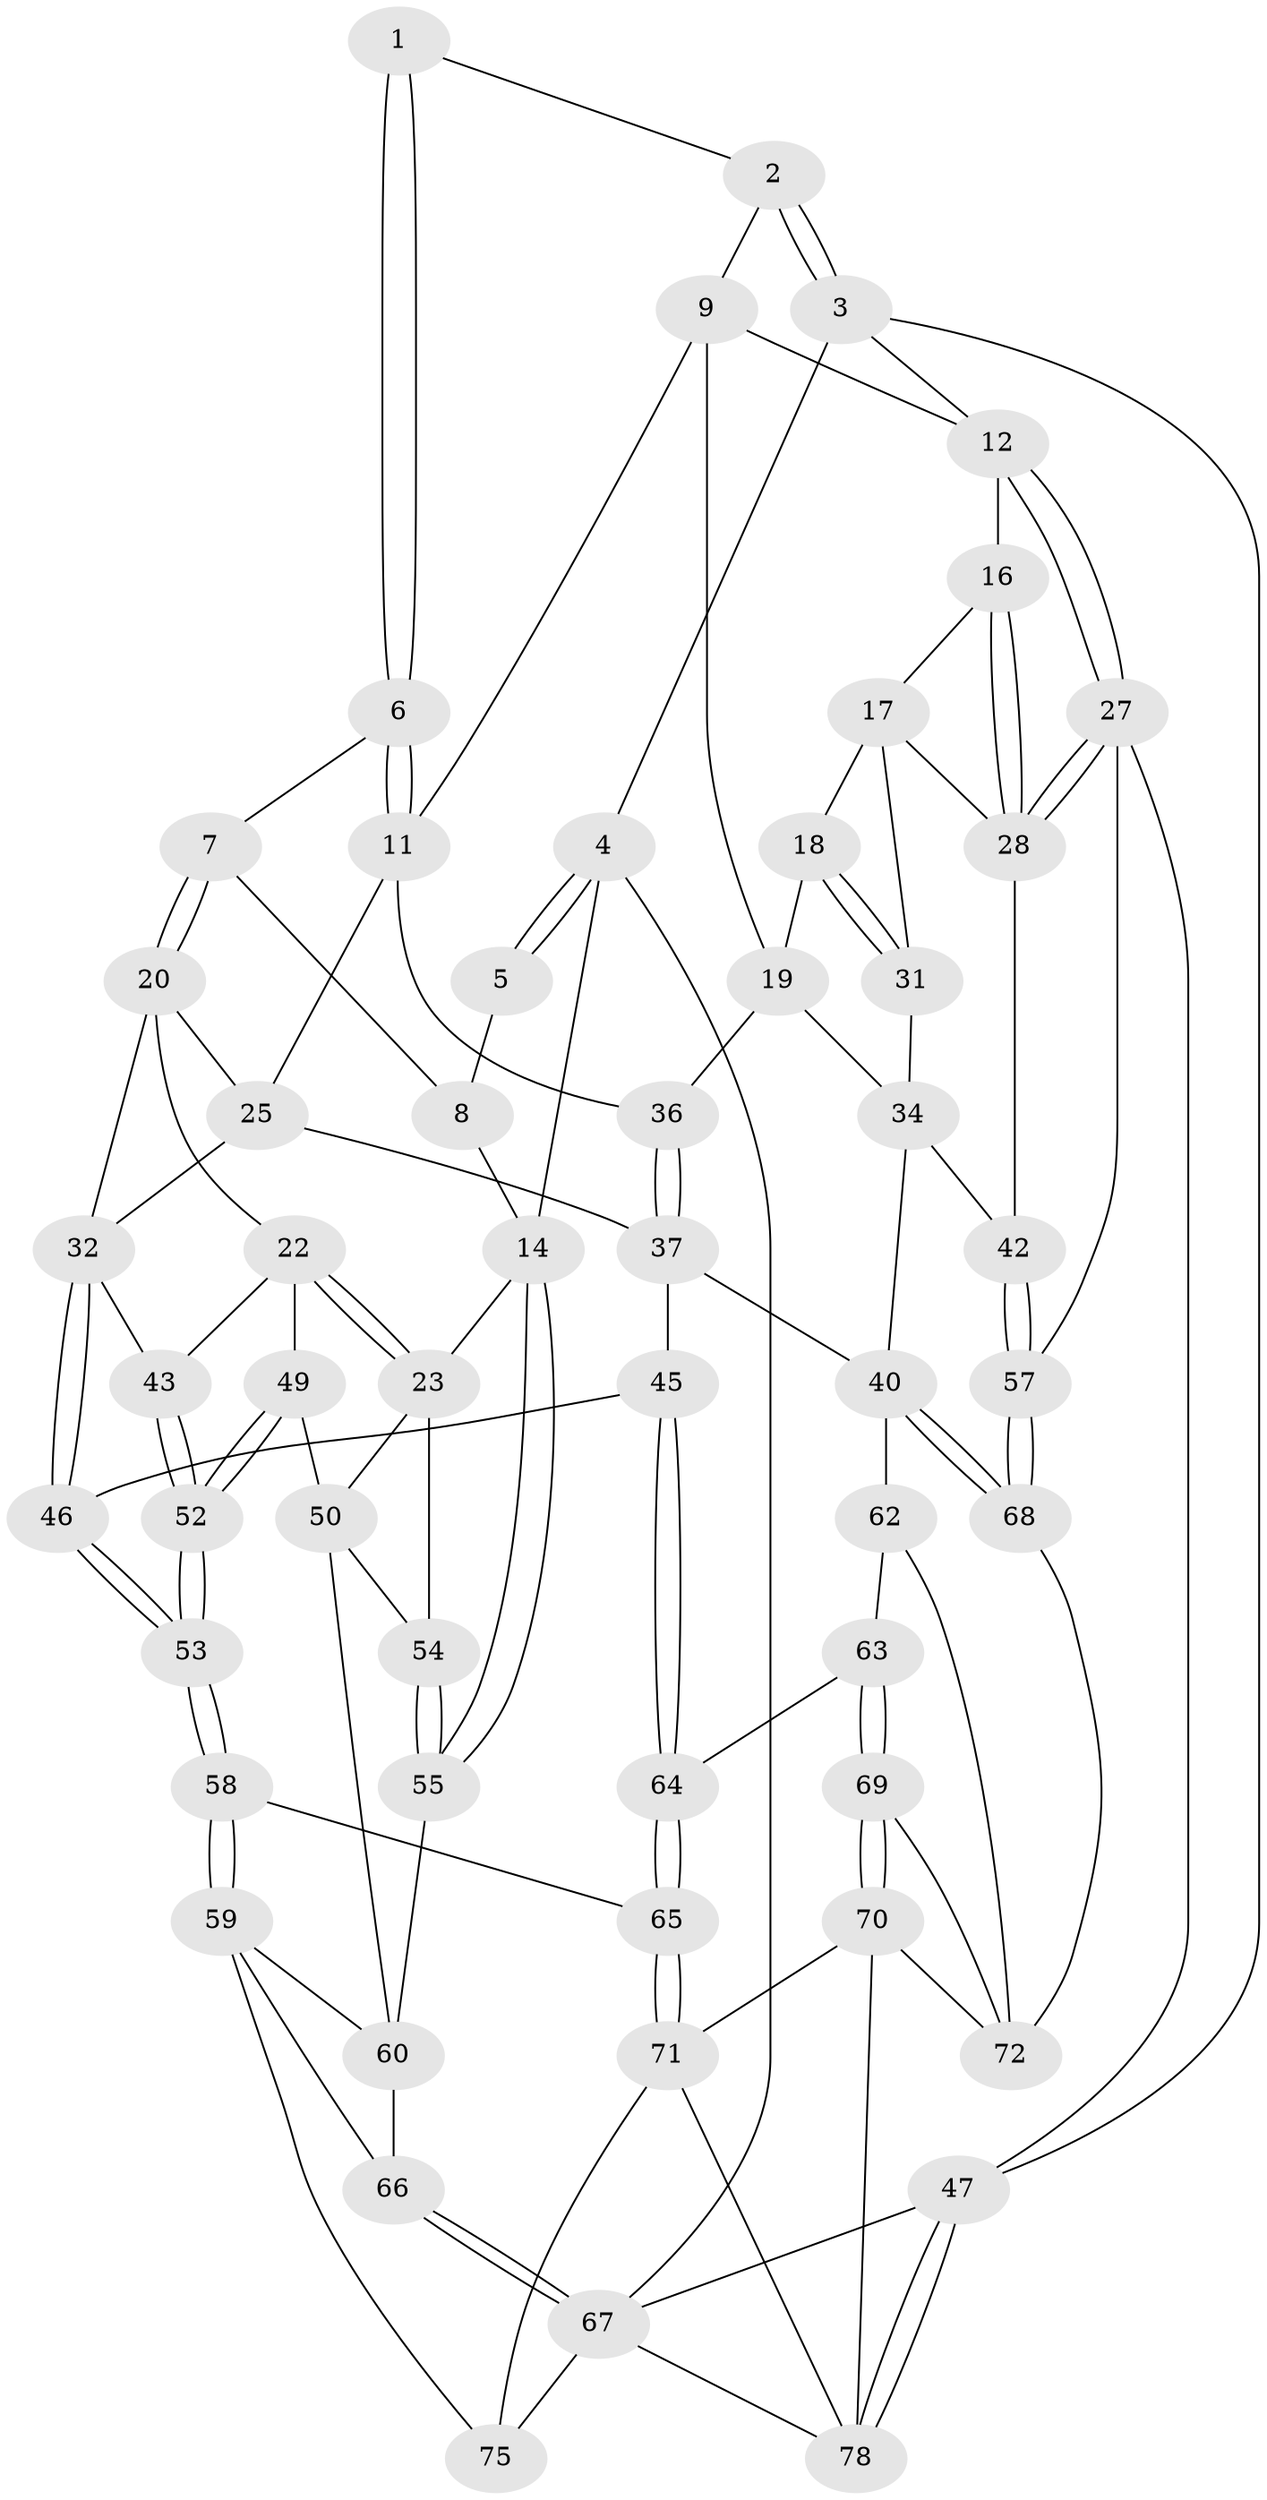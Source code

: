 // Generated by graph-tools (version 1.1) at 2025/24/03/03/25 07:24:39]
// undirected, 56 vertices, 127 edges
graph export_dot {
graph [start="1"]
  node [color=gray90,style=filled];
  1 [pos="+0.37049326614960604+0"];
  2 [pos="+0.7994822104511815+0"];
  3 [pos="+1+0"];
  4 [pos="+0+0"];
  5 [pos="+0.20795158435495742+0"];
  6 [pos="+0.3568427687831124+0.1405080014953227"];
  7 [pos="+0.3511698227330089+0.14360135117062608"];
  8 [pos="+0.12242736894550782+0.13849323285360868"];
  9 [pos="+0.6352225575889043+0.10912848285958256",super="+10"];
  11 [pos="+0.5395157366499141+0.24309460383067585",super="+24"];
  12 [pos="+1+0",super="+13"];
  14 [pos="+0+0.18718327644904068",super="+15"];
  16 [pos="+0.9170912318478753+0.1862570075967447"];
  17 [pos="+0.8395387206934727+0.2373971437314619",super="+30"];
  18 [pos="+0.7506824127030649+0.2629732094635541"];
  19 [pos="+0.5756819484766349+0.248958304610972",super="+35"];
  20 [pos="+0.3497558387976351+0.1464066168328177",super="+21"];
  22 [pos="+0+0.32847864228555035",super="+44"];
  23 [pos="+0+0.2640684989853943",super="+51"];
  25 [pos="+0.4623726087600021+0.37085222624178404",super="+26"];
  27 [pos="+1+0.47843656267078194",super="+48"];
  28 [pos="+0.9469630907257836+0.43823456870234784",super="+29"];
  31 [pos="+0.7690659757985084+0.42563856980253095"];
  32 [pos="+0.2693852291870305+0.4373201243983375",super="+33"];
  34 [pos="+0.7328004605837436+0.43942195394298983",super="+39"];
  36 [pos="+0.5987197355672373+0.5027327805877879"];
  37 [pos="+0.5973395162142507+0.5091103186441199",super="+38"];
  40 [pos="+0.7109637314244212+0.5820130536267697",super="+41"];
  42 [pos="+0.8596063961234347+0.5668582222460549"];
  43 [pos="+0.21593226415841643+0.4383853939123225"];
  45 [pos="+0.3957616964846743+0.5362345689051662"];
  46 [pos="+0.28268032713251684+0.46986102190199963"];
  47 [pos="+1+1"];
  49 [pos="+0.09714654308462593+0.5212318561608621"];
  50 [pos="+0.06779962262541728+0.5316067862637059",super="+56"];
  52 [pos="+0.13210554817493358+0.5853177687875089"];
  53 [pos="+0.1678878497751567+0.6664293539310167"];
  54 [pos="+0.018980599803000632+0.5378777461801383"];
  55 [pos="+0+0.6185328087182431"];
  57 [pos="+0.9495871552118925+0.7691452599326402"];
  58 [pos="+0.1676569632588542+0.6834269104450266"];
  59 [pos="+0.12531841209034805+0.7196653149027343",super="+76"];
  60 [pos="+0+0.6994524134032654",super="+61"];
  62 [pos="+0.5991066089663162+0.6107805329299104"];
  63 [pos="+0.40600975668501627+0.575240351179443"];
  64 [pos="+0.39881335401673174+0.5676573244142321"];
  65 [pos="+0.258505892850493+0.6974929072327698"];
  66 [pos="+0+1"];
  67 [pos="+0+1",super="+80"];
  68 [pos="+0.7867232178721345+0.7706567875767949"];
  69 [pos="+0.4811680243289337+0.7622294390366052"];
  70 [pos="+0.47535482206877816+0.7812700524236328",super="+77"];
  71 [pos="+0.4052064546750379+0.8157117713771401",super="+74"];
  72 [pos="+0.740341480859036+0.7838242142278133",super="+73"];
  75 [pos="+0.21562643579136698+0.9468620604652087"];
  78 [pos="+0.6525951945409509+1",super="+79"];
  1 -- 2;
  1 -- 6;
  1 -- 6;
  2 -- 3;
  2 -- 3;
  2 -- 9;
  3 -- 4;
  3 -- 12;
  3 -- 47;
  4 -- 5;
  4 -- 5;
  4 -- 14;
  4 -- 67;
  5 -- 8;
  6 -- 7;
  6 -- 11;
  6 -- 11;
  7 -- 8;
  7 -- 20;
  7 -- 20;
  8 -- 14;
  9 -- 12;
  9 -- 11;
  9 -- 19;
  11 -- 25;
  11 -- 36;
  12 -- 27;
  12 -- 27;
  12 -- 16;
  14 -- 55;
  14 -- 55;
  14 -- 23;
  16 -- 17;
  16 -- 28;
  16 -- 28;
  17 -- 18;
  17 -- 31;
  17 -- 28;
  18 -- 19;
  18 -- 31;
  18 -- 31;
  19 -- 34;
  19 -- 36;
  20 -- 25;
  20 -- 32;
  20 -- 22;
  22 -- 23;
  22 -- 23;
  22 -- 49;
  22 -- 43;
  23 -- 50;
  23 -- 54;
  25 -- 32;
  25 -- 37;
  27 -- 28;
  27 -- 28;
  27 -- 57;
  27 -- 47;
  28 -- 42;
  31 -- 34;
  32 -- 46;
  32 -- 46;
  32 -- 43;
  34 -- 40;
  34 -- 42;
  36 -- 37;
  36 -- 37;
  37 -- 40;
  37 -- 45;
  40 -- 68;
  40 -- 68;
  40 -- 62;
  42 -- 57;
  42 -- 57;
  43 -- 52;
  43 -- 52;
  45 -- 46;
  45 -- 64;
  45 -- 64;
  46 -- 53;
  46 -- 53;
  47 -- 78;
  47 -- 78;
  47 -- 67;
  49 -- 50;
  49 -- 52;
  49 -- 52;
  50 -- 60;
  50 -- 54;
  52 -- 53;
  52 -- 53;
  53 -- 58;
  53 -- 58;
  54 -- 55;
  54 -- 55;
  55 -- 60;
  57 -- 68;
  57 -- 68;
  58 -- 59;
  58 -- 59;
  58 -- 65;
  59 -- 60;
  59 -- 75;
  59 -- 66;
  60 -- 66;
  62 -- 63;
  62 -- 72;
  63 -- 64;
  63 -- 69;
  63 -- 69;
  64 -- 65;
  64 -- 65;
  65 -- 71;
  65 -- 71;
  66 -- 67;
  66 -- 67;
  67 -- 75;
  67 -- 78;
  68 -- 72;
  69 -- 70;
  69 -- 70;
  69 -- 72;
  70 -- 71;
  70 -- 72;
  70 -- 78;
  71 -- 75;
  71 -- 78;
}
